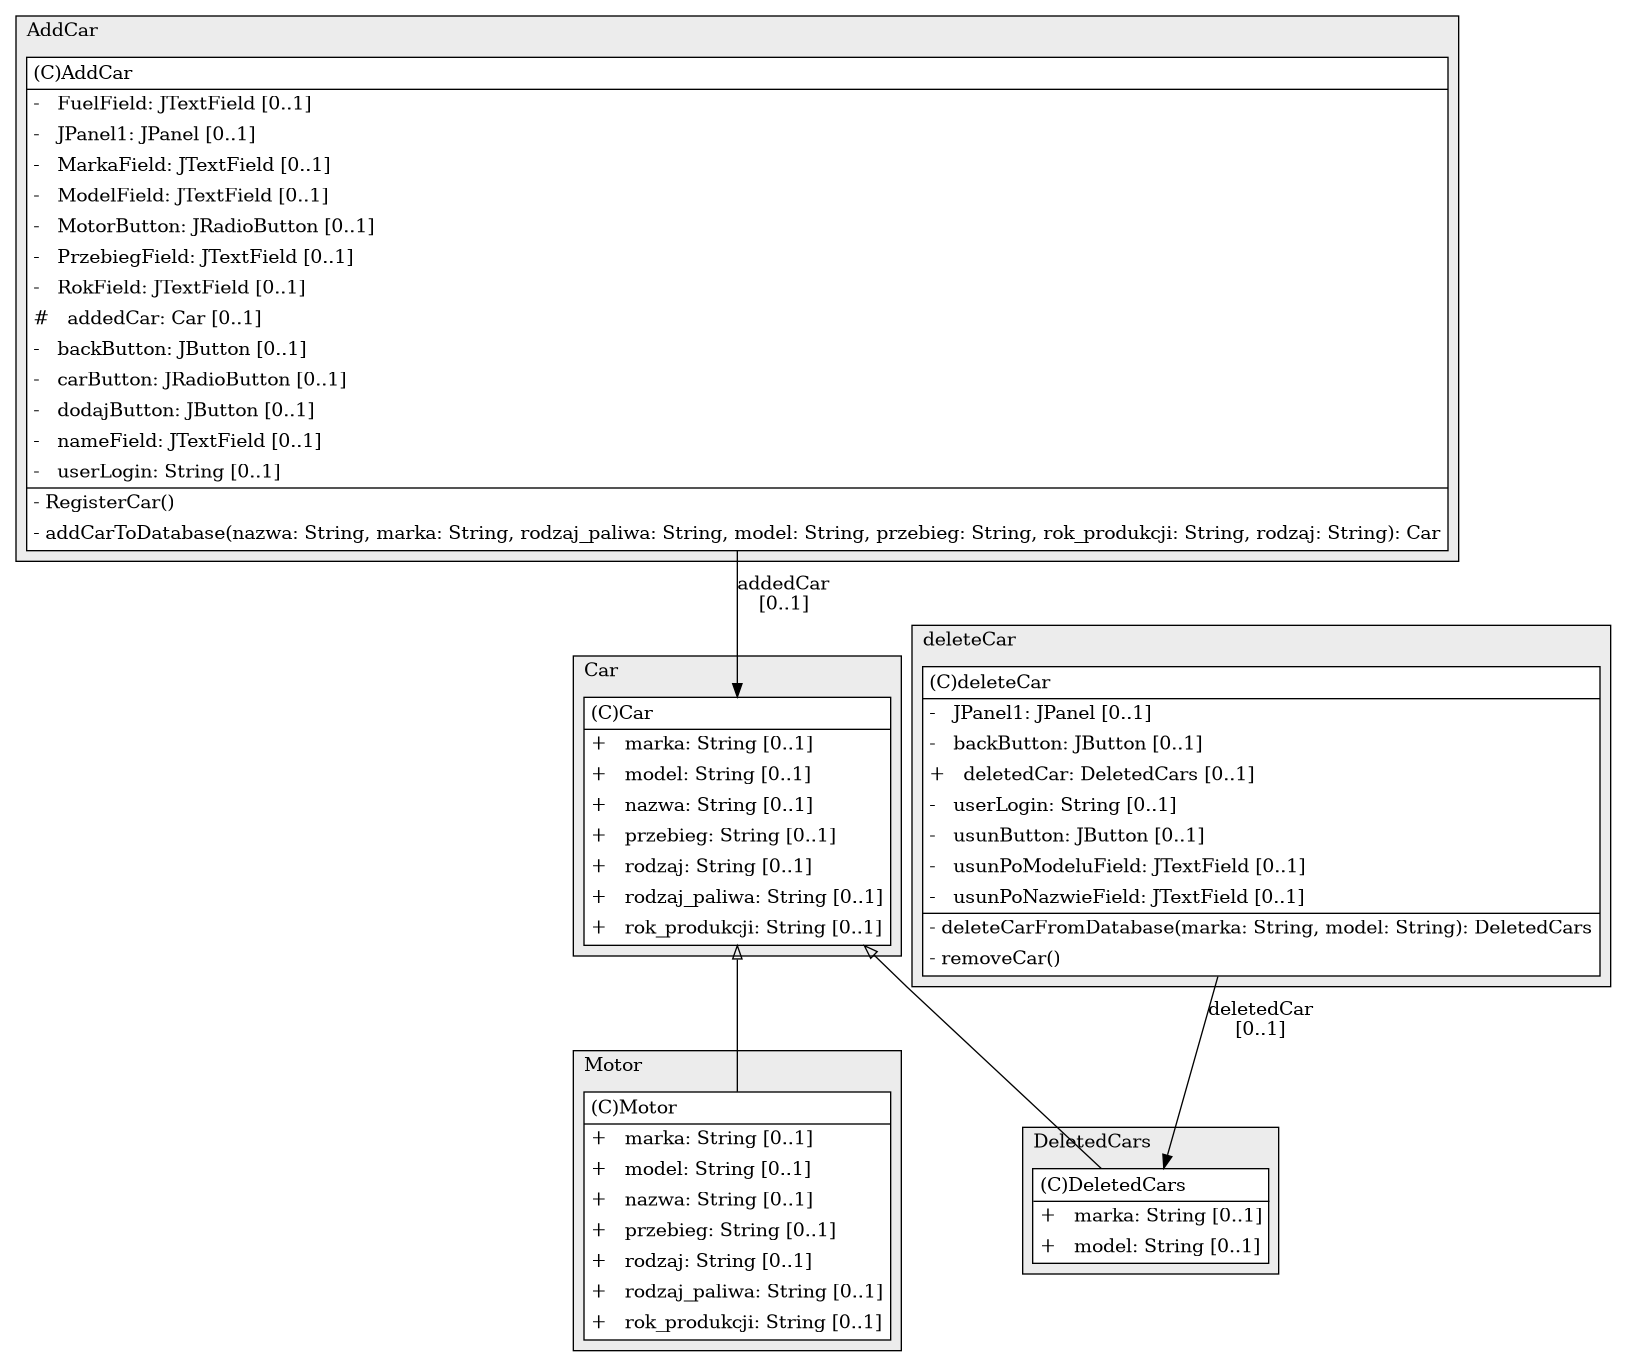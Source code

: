 @startuml

/' diagram meta data start
config=StructureConfiguration;
{
  "projectClassification": {
    "searchMode": "OpenProject", // OpenProject, AllProjects
    "includedProjects": "",
    "pathEndKeywords": "*.impl",
    "isClientPath": "",
    "isClientName": "",
    "isTestPath": "",
    "isTestName": "",
    "isMappingPath": "",
    "isMappingName": "",
    "isDataAccessPath": "",
    "isDataAccessName": "",
    "isDataStructurePath": "",
    "isDataStructureName": "",
    "isInterfaceStructuresPath": "",
    "isInterfaceStructuresName": "",
    "isEntryPointPath": "",
    "isEntryPointName": "",
    "treatFinalFieldsAsMandatory": false
  },
  "graphRestriction": {
    "classPackageExcludeFilter": "",
    "classPackageIncludeFilter": "",
    "classNameExcludeFilter": "",
    "classNameIncludeFilter": "",
    "methodNameExcludeFilter": "",
    "methodNameIncludeFilter": "",
    "removeByInheritance": "", // inheritance/annotation based filtering is done in a second step
    "removeByAnnotation": "",
    "removeByClassPackage": "", // cleanup the graph after inheritance/annotation based filtering is done
    "removeByClassName": "",
    "cutMappings": false,
    "cutEnum": true,
    "cutTests": true,
    "cutClient": true,
    "cutDataAccess": false,
    "cutInterfaceStructures": false,
    "cutDataStructures": false,
    "cutGetterAndSetter": true,
    "cutConstructors": true
  },
  "graphTraversal": {
    "forwardDepth": 6,
    "backwardDepth": 6,
    "classPackageExcludeFilter": "",
    "classPackageIncludeFilter": "",
    "classNameExcludeFilter": "",
    "classNameIncludeFilter": "",
    "methodNameExcludeFilter": "",
    "methodNameIncludeFilter": "",
    "hideMappings": false,
    "hideDataStructures": false,
    "hidePrivateMethods": true,
    "hideInterfaceCalls": true, // indirection: implementation -> interface (is hidden) -> implementation
    "onlyShowApplicationEntryPoints": false, // root node is included
    "useMethodCallsForStructureDiagram": "ForwardOnly" // ForwardOnly, BothDirections, No
  },
  "details": {
    "aggregation": "GroupByClass", // ByClass, GroupByClass, None
    "showClassGenericTypes": true,
    "showMethods": true,
    "showMethodParameterNames": true,
    "showMethodParameterTypes": true,
    "showMethodReturnType": true,
    "showPackageLevels": 2,
    "showDetailedClassStructure": true
  },
  "rootClass": "Motor",
  "extensionCallbackMethod": "" // qualified.class.name#methodName - signature: public static String method(String)
}
diagram meta data end '/



digraph g {
    rankdir="TB"
    splines=polyline
    

'nodes 
subgraph cluster_1956293523 { 
   	label=AddCar
	labeljust=l
	fillcolor="#ececec"
	style=filled
   
   AddCar1956293523[
	label=<<TABLE BORDER="1" CELLBORDER="0" CELLPADDING="4" CELLSPACING="0">
<TR><TD ALIGN="LEFT" >(C)AddCar</TD></TR>
<HR/>
<TR><TD ALIGN="LEFT" >-   FuelField: JTextField [0..1]</TD></TR>
<TR><TD ALIGN="LEFT" >-   JPanel1: JPanel [0..1]</TD></TR>
<TR><TD ALIGN="LEFT" >-   MarkaField: JTextField [0..1]</TD></TR>
<TR><TD ALIGN="LEFT" >-   ModelField: JTextField [0..1]</TD></TR>
<TR><TD ALIGN="LEFT" >-   MotorButton: JRadioButton [0..1]</TD></TR>
<TR><TD ALIGN="LEFT" >-   PrzebiegField: JTextField [0..1]</TD></TR>
<TR><TD ALIGN="LEFT" >-   RokField: JTextField [0..1]</TD></TR>
<TR><TD ALIGN="LEFT" >#   addedCar: Car [0..1]</TD></TR>
<TR><TD ALIGN="LEFT" >-   backButton: JButton [0..1]</TD></TR>
<TR><TD ALIGN="LEFT" >-   carButton: JRadioButton [0..1]</TD></TR>
<TR><TD ALIGN="LEFT" >-   dodajButton: JButton [0..1]</TD></TR>
<TR><TD ALIGN="LEFT" >-   nameField: JTextField [0..1]</TD></TR>
<TR><TD ALIGN="LEFT" >-   userLogin: String [0..1]</TD></TR>
<HR/>
<TR><TD ALIGN="LEFT" >- RegisterCar()</TD></TR>
<TR><TD ALIGN="LEFT" >- addCarToDatabase(nazwa: String, marka: String, rodzaj_paliwa: String, model: String, przebieg: String, rok_produkcji: String, rodzaj: String): Car</TD></TR>
</TABLE>>
	style=filled
	margin=0
	shape=plaintext
	fillcolor="#FFFFFF"
];
} 

subgraph cluster_358736343 { 
   	label=deleteCar
	labeljust=l
	fillcolor="#ececec"
	style=filled
   
   deleteCar358736343[
	label=<<TABLE BORDER="1" CELLBORDER="0" CELLPADDING="4" CELLSPACING="0">
<TR><TD ALIGN="LEFT" >(C)deleteCar</TD></TR>
<HR/>
<TR><TD ALIGN="LEFT" >-   JPanel1: JPanel [0..1]</TD></TR>
<TR><TD ALIGN="LEFT" >-   backButton: JButton [0..1]</TD></TR>
<TR><TD ALIGN="LEFT" >+   deletedCar: DeletedCars [0..1]</TD></TR>
<TR><TD ALIGN="LEFT" >-   userLogin: String [0..1]</TD></TR>
<TR><TD ALIGN="LEFT" >-   usunButton: JButton [0..1]</TD></TR>
<TR><TD ALIGN="LEFT" >-   usunPoModeluField: JTextField [0..1]</TD></TR>
<TR><TD ALIGN="LEFT" >-   usunPoNazwieField: JTextField [0..1]</TD></TR>
<HR/>
<TR><TD ALIGN="LEFT" >- deleteCarFromDatabase(marka: String, model: String): DeletedCars</TD></TR>
<TR><TD ALIGN="LEFT" >- removeCar()</TD></TR>
</TABLE>>
	style=filled
	margin=0
	shape=plaintext
	fillcolor="#FFFFFF"
];
} 

subgraph cluster_549196472 { 
   	label=DeletedCars
	labeljust=l
	fillcolor="#ececec"
	style=filled
   
   DeletedCars549196472[
	label=<<TABLE BORDER="1" CELLBORDER="0" CELLPADDING="4" CELLSPACING="0">
<TR><TD ALIGN="LEFT" >(C)DeletedCars</TD></TR>
<HR/>
<TR><TD ALIGN="LEFT" >+   marka: String [0..1]</TD></TR>
<TR><TD ALIGN="LEFT" >+   model: String [0..1]</TD></TR>
</TABLE>>
	style=filled
	margin=0
	shape=plaintext
	fillcolor="#FFFFFF"
];
} 

subgraph cluster_67508 { 
   	label=Car
	labeljust=l
	fillcolor="#ececec"
	style=filled
   
   Car67508[
	label=<<TABLE BORDER="1" CELLBORDER="0" CELLPADDING="4" CELLSPACING="0">
<TR><TD ALIGN="LEFT" >(C)Car</TD></TR>
<HR/>
<TR><TD ALIGN="LEFT" >+   marka: String [0..1]</TD></TR>
<TR><TD ALIGN="LEFT" >+   model: String [0..1]</TD></TR>
<TR><TD ALIGN="LEFT" >+   nazwa: String [0..1]</TD></TR>
<TR><TD ALIGN="LEFT" >+   przebieg: String [0..1]</TD></TR>
<TR><TD ALIGN="LEFT" >+   rodzaj: String [0..1]</TD></TR>
<TR><TD ALIGN="LEFT" >+   rodzaj_paliwa: String [0..1]</TD></TR>
<TR><TD ALIGN="LEFT" >+   rok_produkcji: String [0..1]</TD></TR>
</TABLE>>
	style=filled
	margin=0
	shape=plaintext
	fillcolor="#FFFFFF"
];
} 

subgraph cluster_74532949 { 
   	label=Motor
	labeljust=l
	fillcolor="#ececec"
	style=filled
   
   Motor74532949[
	label=<<TABLE BORDER="1" CELLBORDER="0" CELLPADDING="4" CELLSPACING="0">
<TR><TD ALIGN="LEFT" >(C)Motor</TD></TR>
<HR/>
<TR><TD ALIGN="LEFT" >+   marka: String [0..1]</TD></TR>
<TR><TD ALIGN="LEFT" >+   model: String [0..1]</TD></TR>
<TR><TD ALIGN="LEFT" >+   nazwa: String [0..1]</TD></TR>
<TR><TD ALIGN="LEFT" >+   przebieg: String [0..1]</TD></TR>
<TR><TD ALIGN="LEFT" >+   rodzaj: String [0..1]</TD></TR>
<TR><TD ALIGN="LEFT" >+   rodzaj_paliwa: String [0..1]</TD></TR>
<TR><TD ALIGN="LEFT" >+   rok_produkcji: String [0..1]</TD></TR>
</TABLE>>
	style=filled
	margin=0
	shape=plaintext
	fillcolor="#FFFFFF"
];
} 

'edges    
AddCar1956293523 -> Car67508[label="addedCar
[0..1]"];
Car67508 -> DeletedCars549196472[arrowhead=none, arrowtail=empty, dir=both];
Car67508 -> Motor74532949[arrowhead=none, arrowtail=empty, dir=both];
deleteCar358736343 -> DeletedCars549196472[label="deletedCar
[0..1]"];
    
}
@enduml